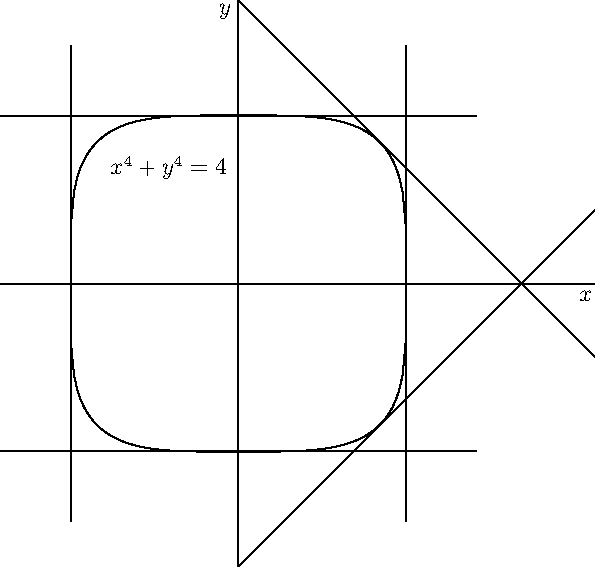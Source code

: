 size(16cm,10cm);
import graph;
xaxis("$x$");
yaxis("$y$");
real f1(real x) {return (4-x^4)^(1/4);}
real f2(real x) {return -1*(4-x^4)^(1/4);}
draw(graph(f1,-1.41,1.41));
draw(graph(f2,-1.41,1.41));
draw((-1.41,-2)--(-1.41,2));
draw((1.41,-2)--(1.41,2));
draw((-2,-1.41)--(2,-1.41));
draw((-2,1.41)--(2,1.41));
draw((0,2.38)--(3,-0.62));
draw((0,-2.38)--(3,0.62));
label("$x^4 + y^4 =4$",(-1.12,1.12),SE);
